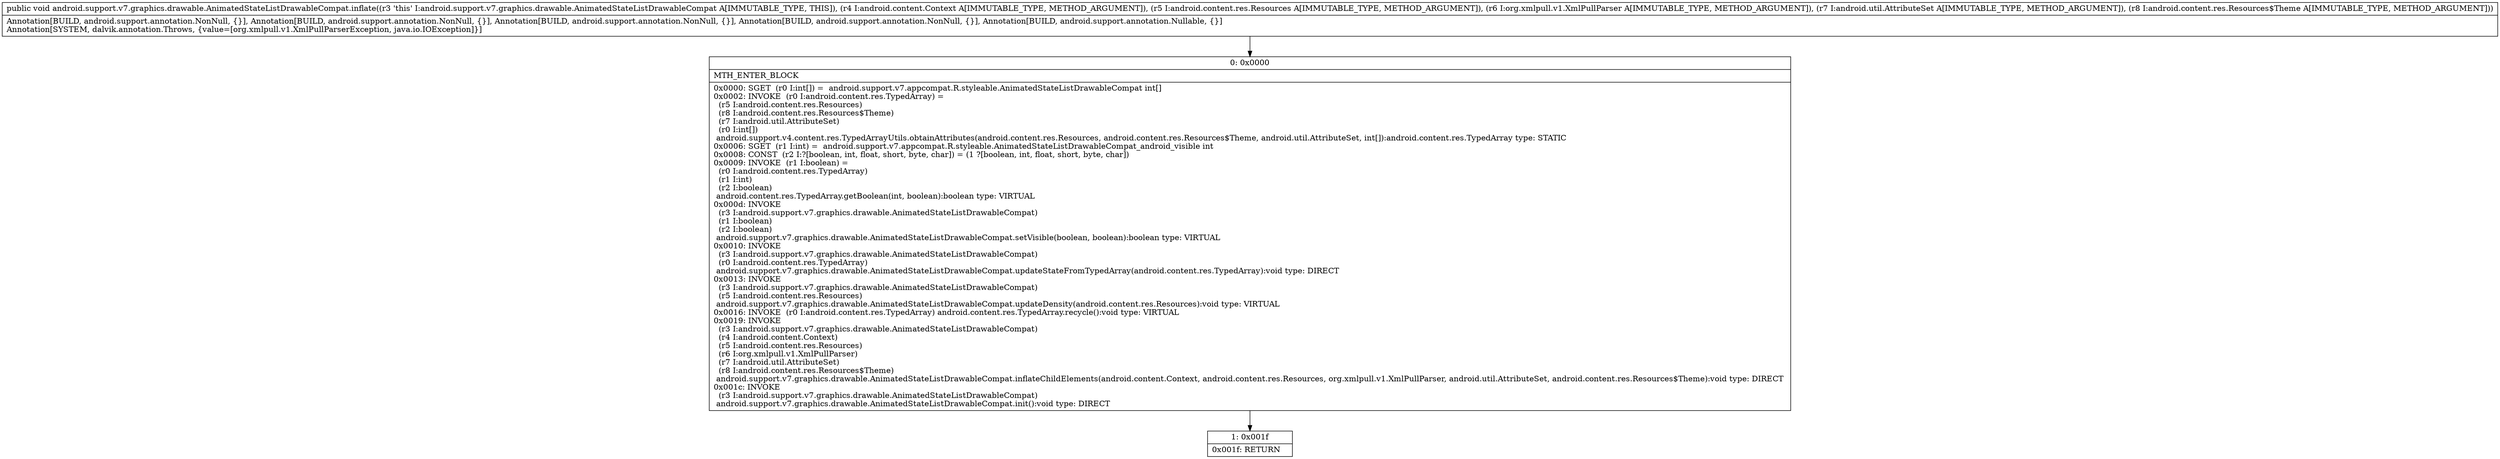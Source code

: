 digraph "CFG forandroid.support.v7.graphics.drawable.AnimatedStateListDrawableCompat.inflate(Landroid\/content\/Context;Landroid\/content\/res\/Resources;Lorg\/xmlpull\/v1\/XmlPullParser;Landroid\/util\/AttributeSet;Landroid\/content\/res\/Resources$Theme;)V" {
Node_0 [shape=record,label="{0\:\ 0x0000|MTH_ENTER_BLOCK\l|0x0000: SGET  (r0 I:int[]) =  android.support.v7.appcompat.R.styleable.AnimatedStateListDrawableCompat int[] \l0x0002: INVOKE  (r0 I:android.content.res.TypedArray) = \l  (r5 I:android.content.res.Resources)\l  (r8 I:android.content.res.Resources$Theme)\l  (r7 I:android.util.AttributeSet)\l  (r0 I:int[])\l android.support.v4.content.res.TypedArrayUtils.obtainAttributes(android.content.res.Resources, android.content.res.Resources$Theme, android.util.AttributeSet, int[]):android.content.res.TypedArray type: STATIC \l0x0006: SGET  (r1 I:int) =  android.support.v7.appcompat.R.styleable.AnimatedStateListDrawableCompat_android_visible int \l0x0008: CONST  (r2 I:?[boolean, int, float, short, byte, char]) = (1 ?[boolean, int, float, short, byte, char]) \l0x0009: INVOKE  (r1 I:boolean) = \l  (r0 I:android.content.res.TypedArray)\l  (r1 I:int)\l  (r2 I:boolean)\l android.content.res.TypedArray.getBoolean(int, boolean):boolean type: VIRTUAL \l0x000d: INVOKE  \l  (r3 I:android.support.v7.graphics.drawable.AnimatedStateListDrawableCompat)\l  (r1 I:boolean)\l  (r2 I:boolean)\l android.support.v7.graphics.drawable.AnimatedStateListDrawableCompat.setVisible(boolean, boolean):boolean type: VIRTUAL \l0x0010: INVOKE  \l  (r3 I:android.support.v7.graphics.drawable.AnimatedStateListDrawableCompat)\l  (r0 I:android.content.res.TypedArray)\l android.support.v7.graphics.drawable.AnimatedStateListDrawableCompat.updateStateFromTypedArray(android.content.res.TypedArray):void type: DIRECT \l0x0013: INVOKE  \l  (r3 I:android.support.v7.graphics.drawable.AnimatedStateListDrawableCompat)\l  (r5 I:android.content.res.Resources)\l android.support.v7.graphics.drawable.AnimatedStateListDrawableCompat.updateDensity(android.content.res.Resources):void type: VIRTUAL \l0x0016: INVOKE  (r0 I:android.content.res.TypedArray) android.content.res.TypedArray.recycle():void type: VIRTUAL \l0x0019: INVOKE  \l  (r3 I:android.support.v7.graphics.drawable.AnimatedStateListDrawableCompat)\l  (r4 I:android.content.Context)\l  (r5 I:android.content.res.Resources)\l  (r6 I:org.xmlpull.v1.XmlPullParser)\l  (r7 I:android.util.AttributeSet)\l  (r8 I:android.content.res.Resources$Theme)\l android.support.v7.graphics.drawable.AnimatedStateListDrawableCompat.inflateChildElements(android.content.Context, android.content.res.Resources, org.xmlpull.v1.XmlPullParser, android.util.AttributeSet, android.content.res.Resources$Theme):void type: DIRECT \l0x001c: INVOKE  \l  (r3 I:android.support.v7.graphics.drawable.AnimatedStateListDrawableCompat)\l android.support.v7.graphics.drawable.AnimatedStateListDrawableCompat.init():void type: DIRECT \l}"];
Node_1 [shape=record,label="{1\:\ 0x001f|0x001f: RETURN   \l}"];
MethodNode[shape=record,label="{public void android.support.v7.graphics.drawable.AnimatedStateListDrawableCompat.inflate((r3 'this' I:android.support.v7.graphics.drawable.AnimatedStateListDrawableCompat A[IMMUTABLE_TYPE, THIS]), (r4 I:android.content.Context A[IMMUTABLE_TYPE, METHOD_ARGUMENT]), (r5 I:android.content.res.Resources A[IMMUTABLE_TYPE, METHOD_ARGUMENT]), (r6 I:org.xmlpull.v1.XmlPullParser A[IMMUTABLE_TYPE, METHOD_ARGUMENT]), (r7 I:android.util.AttributeSet A[IMMUTABLE_TYPE, METHOD_ARGUMENT]), (r8 I:android.content.res.Resources$Theme A[IMMUTABLE_TYPE, METHOD_ARGUMENT]))  | Annotation[BUILD, android.support.annotation.NonNull, \{\}], Annotation[BUILD, android.support.annotation.NonNull, \{\}], Annotation[BUILD, android.support.annotation.NonNull, \{\}], Annotation[BUILD, android.support.annotation.NonNull, \{\}], Annotation[BUILD, android.support.annotation.Nullable, \{\}]\lAnnotation[SYSTEM, dalvik.annotation.Throws, \{value=[org.xmlpull.v1.XmlPullParserException, java.io.IOException]\}]\l}"];
MethodNode -> Node_0;
Node_0 -> Node_1;
}

